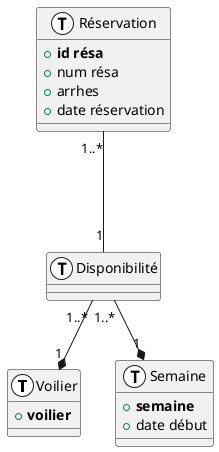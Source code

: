 @startuml "ternary_unicity"

!define Table(x) class "x" << (T,#FFFFFF) >>
!define pk(x) <b>x</b>

Table("Voilier") {
    {field} + pk(voilier)
}

"Disponibilité" "1..*" --* "1" "Voilier"

Table("Disponibilité") {
}

"Disponibilité" "1..*" --* "1" "Semaine"

Table("Semaine") {
    {field} + pk(semaine)
    {field} + date début
}

"Réservation" "1..*" --- "1" "Disponibilité"

Table("Réservation") {
    {field} + pk(id résa)
    {field} + num résa
    {field} + arrhes
    {field} + date réservation
}

@enduml
